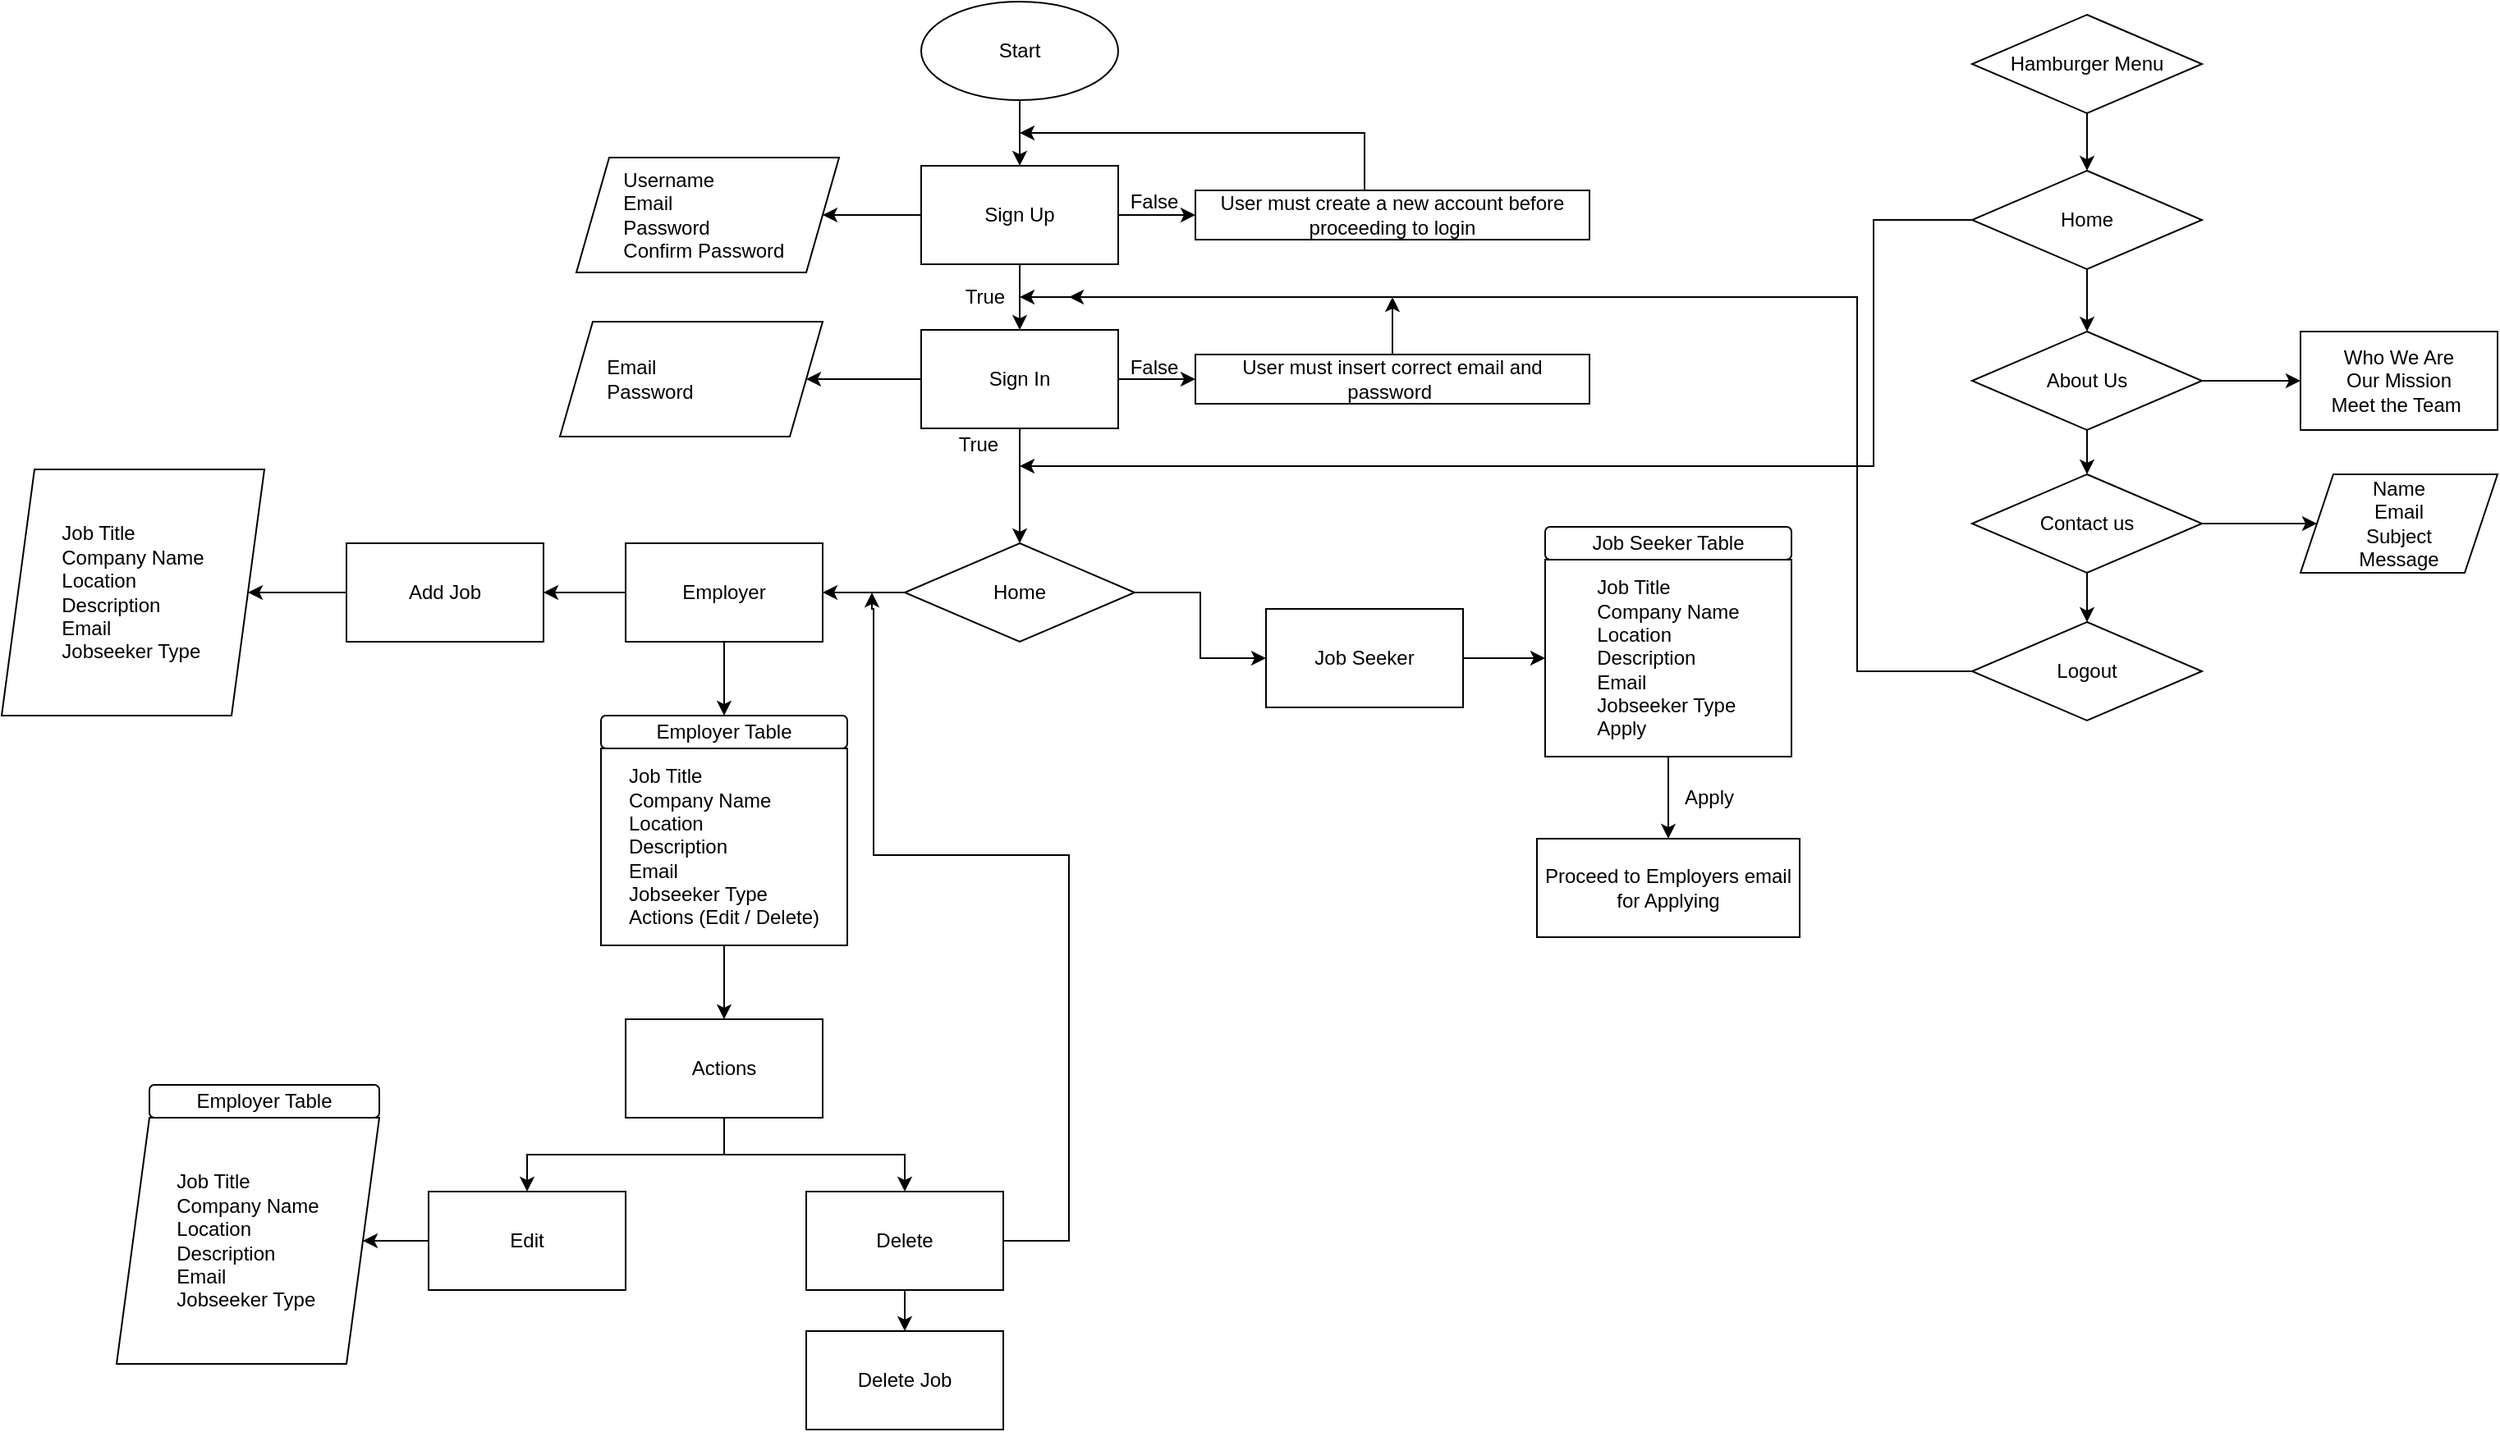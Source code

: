 <mxfile version="25.0.1">
  <diagram name="Page-1" id="__A5EgDm0RF0tOn1FlWQ">
    <mxGraphModel dx="2736" dy="949" grid="1" gridSize="10" guides="1" tooltips="1" connect="1" arrows="1" fold="1" page="1" pageScale="1" pageWidth="827" pageHeight="1169" background="#ffffff" math="0" shadow="0">
      <root>
        <mxCell id="0" />
        <mxCell id="1" parent="0" />
        <mxCell id="Um1293ms99un0iSA9eyB-28" value="" style="edgeStyle=orthogonalEdgeStyle;rounded=0;orthogonalLoop=1;jettySize=auto;html=1;" edge="1" parent="1" source="Um1293ms99un0iSA9eyB-1" target="Um1293ms99un0iSA9eyB-27">
          <mxGeometry relative="1" as="geometry" />
        </mxCell>
        <mxCell id="Um1293ms99un0iSA9eyB-1" value="Start" style="ellipse;whiteSpace=wrap;html=1;" vertex="1" parent="1">
          <mxGeometry x="350" width="120" height="60" as="geometry" />
        </mxCell>
        <mxCell id="Um1293ms99un0iSA9eyB-16" value="" style="edgeStyle=orthogonalEdgeStyle;rounded=0;orthogonalLoop=1;jettySize=auto;html=1;" edge="1" parent="1" source="Um1293ms99un0iSA9eyB-13" target="Um1293ms99un0iSA9eyB-15">
          <mxGeometry relative="1" as="geometry" />
        </mxCell>
        <mxCell id="Um1293ms99un0iSA9eyB-18" value="" style="edgeStyle=orthogonalEdgeStyle;rounded=0;orthogonalLoop=1;jettySize=auto;html=1;" edge="1" parent="1" source="Um1293ms99un0iSA9eyB-13" target="Um1293ms99un0iSA9eyB-17">
          <mxGeometry relative="1" as="geometry" />
        </mxCell>
        <mxCell id="Um1293ms99un0iSA9eyB-13" value="Home" style="rhombus;whiteSpace=wrap;html=1;" vertex="1" parent="1">
          <mxGeometry x="340" y="330" width="140" height="60" as="geometry" />
        </mxCell>
        <mxCell id="Um1293ms99un0iSA9eyB-36" value="" style="edgeStyle=orthogonalEdgeStyle;rounded=0;orthogonalLoop=1;jettySize=auto;html=1;" edge="1" parent="1" source="Um1293ms99un0iSA9eyB-15" target="Um1293ms99un0iSA9eyB-35">
          <mxGeometry relative="1" as="geometry" />
        </mxCell>
        <mxCell id="Um1293ms99un0iSA9eyB-79" value="" style="edgeStyle=orthogonalEdgeStyle;rounded=0;orthogonalLoop=1;jettySize=auto;html=1;" edge="1" parent="1" source="Um1293ms99un0iSA9eyB-15" target="Um1293ms99un0iSA9eyB-78">
          <mxGeometry relative="1" as="geometry" />
        </mxCell>
        <mxCell id="Um1293ms99un0iSA9eyB-15" value="Employer" style="whiteSpace=wrap;html=1;" vertex="1" parent="1">
          <mxGeometry x="170" y="330" width="120" height="60" as="geometry" />
        </mxCell>
        <mxCell id="Um1293ms99un0iSA9eyB-69" value="" style="edgeStyle=orthogonalEdgeStyle;rounded=0;orthogonalLoop=1;jettySize=auto;html=1;" edge="1" parent="1" source="Um1293ms99un0iSA9eyB-17" target="Um1293ms99un0iSA9eyB-37">
          <mxGeometry relative="1" as="geometry" />
        </mxCell>
        <mxCell id="Um1293ms99un0iSA9eyB-17" value="Job Seeker" style="whiteSpace=wrap;html=1;" vertex="1" parent="1">
          <mxGeometry x="560" y="370" width="120" height="60" as="geometry" />
        </mxCell>
        <mxCell id="Um1293ms99un0iSA9eyB-19" value="&lt;span style=&quot;white-space: pre;&quot;&gt;&#x9;&lt;/span&gt;Username&lt;div&gt;&lt;span style=&quot;white-space: pre;&quot;&gt;&#x9;&lt;/span&gt;Email&lt;/div&gt;&lt;div&gt;&lt;span style=&quot;white-space: pre;&quot;&gt;&#x9;&lt;/span&gt;Password&lt;/div&gt;&lt;div&gt;&lt;span style=&quot;white-space: pre;&quot;&gt;&#x9;&lt;/span&gt;Confirm Password&lt;/div&gt;" style="shape=parallelogram;perimeter=parallelogramPerimeter;whiteSpace=wrap;html=1;fixedSize=1;align=left;" vertex="1" parent="1">
          <mxGeometry x="140" y="95" width="160" height="70" as="geometry" />
        </mxCell>
        <mxCell id="Um1293ms99un0iSA9eyB-30" value="" style="edgeStyle=orthogonalEdgeStyle;rounded=0;orthogonalLoop=1;jettySize=auto;html=1;" edge="1" parent="1" source="Um1293ms99un0iSA9eyB-27" target="Um1293ms99un0iSA9eyB-29">
          <mxGeometry relative="1" as="geometry" />
        </mxCell>
        <mxCell id="Um1293ms99un0iSA9eyB-32" value="" style="edgeStyle=orthogonalEdgeStyle;rounded=0;orthogonalLoop=1;jettySize=auto;html=1;" edge="1" parent="1" source="Um1293ms99un0iSA9eyB-27" target="Um1293ms99un0iSA9eyB-19">
          <mxGeometry relative="1" as="geometry" />
        </mxCell>
        <mxCell id="Um1293ms99un0iSA9eyB-54" value="" style="edgeStyle=orthogonalEdgeStyle;rounded=0;orthogonalLoop=1;jettySize=auto;html=1;" edge="1" parent="1" source="Um1293ms99un0iSA9eyB-27" target="Um1293ms99un0iSA9eyB-42">
          <mxGeometry relative="1" as="geometry" />
        </mxCell>
        <mxCell id="Um1293ms99un0iSA9eyB-27" value="Sign Up" style="whiteSpace=wrap;html=1;" vertex="1" parent="1">
          <mxGeometry x="350" y="100" width="120" height="60" as="geometry" />
        </mxCell>
        <mxCell id="Um1293ms99un0iSA9eyB-31" value="" style="edgeStyle=orthogonalEdgeStyle;rounded=0;orthogonalLoop=1;jettySize=auto;html=1;" edge="1" parent="1" source="Um1293ms99un0iSA9eyB-29" target="Um1293ms99un0iSA9eyB-13">
          <mxGeometry relative="1" as="geometry" />
        </mxCell>
        <mxCell id="Um1293ms99un0iSA9eyB-34" value="" style="edgeStyle=orthogonalEdgeStyle;rounded=0;orthogonalLoop=1;jettySize=auto;html=1;" edge="1" parent="1" source="Um1293ms99un0iSA9eyB-29" target="Um1293ms99un0iSA9eyB-33">
          <mxGeometry relative="1" as="geometry" />
        </mxCell>
        <mxCell id="Um1293ms99un0iSA9eyB-61" value="" style="edgeStyle=orthogonalEdgeStyle;rounded=0;orthogonalLoop=1;jettySize=auto;html=1;" edge="1" parent="1" source="Um1293ms99un0iSA9eyB-29" target="Um1293ms99un0iSA9eyB-60">
          <mxGeometry relative="1" as="geometry" />
        </mxCell>
        <mxCell id="Um1293ms99un0iSA9eyB-29" value="Sign In" style="whiteSpace=wrap;html=1;" vertex="1" parent="1">
          <mxGeometry x="350" y="200" width="120" height="60" as="geometry" />
        </mxCell>
        <mxCell id="Um1293ms99un0iSA9eyB-33" value="&lt;div&gt;&lt;span style=&quot;white-space: pre;&quot;&gt;&#x9;&lt;/span&gt;Email&lt;/div&gt;&lt;div&gt;&lt;span style=&quot;white-space: pre;&quot;&gt;&#x9;&lt;/span&gt;Password&lt;/div&gt;" style="shape=parallelogram;perimeter=parallelogramPerimeter;whiteSpace=wrap;html=1;fixedSize=1;align=left;" vertex="1" parent="1">
          <mxGeometry x="130" y="195" width="160" height="70" as="geometry" />
        </mxCell>
        <mxCell id="Um1293ms99un0iSA9eyB-66" value="" style="edgeStyle=orthogonalEdgeStyle;rounded=0;orthogonalLoop=1;jettySize=auto;html=1;" edge="1" parent="1" source="Um1293ms99un0iSA9eyB-35" target="Um1293ms99un0iSA9eyB-65">
          <mxGeometry relative="1" as="geometry" />
        </mxCell>
        <mxCell id="Um1293ms99un0iSA9eyB-35" value="Add Job" style="whiteSpace=wrap;html=1;" vertex="1" parent="1">
          <mxGeometry y="330" width="120" height="60" as="geometry" />
        </mxCell>
        <mxCell id="Um1293ms99un0iSA9eyB-81" value="" style="edgeStyle=orthogonalEdgeStyle;rounded=0;orthogonalLoop=1;jettySize=auto;html=1;" edge="1" parent="1" source="Um1293ms99un0iSA9eyB-37" target="Um1293ms99un0iSA9eyB-80">
          <mxGeometry relative="1" as="geometry" />
        </mxCell>
        <mxCell id="Um1293ms99un0iSA9eyB-37" value="&lt;div style=&quot;text-align: justify;&quot;&gt;&lt;span style=&quot;background-color: initial;&quot;&gt;Job Title&lt;/span&gt;&lt;/div&gt;&lt;div style=&quot;text-align: justify;&quot;&gt;Company Name&lt;/div&gt;&lt;div&gt;&lt;div style=&quot;text-align: justify;&quot;&gt;&lt;span style=&quot;background-color: initial;&quot;&gt;Location&lt;/span&gt;&lt;/div&gt;&lt;div style=&quot;text-align: justify;&quot;&gt;&lt;span style=&quot;background-color: initial;&quot;&gt;Description&lt;/span&gt;&lt;/div&gt;&lt;/div&gt;&lt;div style=&quot;text-align: justify;&quot;&gt;Email&lt;/div&gt;&lt;div style=&quot;text-align: justify;&quot;&gt;Jobseeker Type&lt;/div&gt;&lt;div style=&quot;text-align: justify;&quot;&gt;Apply&lt;/div&gt;" style="whiteSpace=wrap;html=1;" vertex="1" parent="1">
          <mxGeometry x="730" y="340" width="150" height="120" as="geometry" />
        </mxCell>
        <mxCell id="Um1293ms99un0iSA9eyB-56" value="" style="edgeStyle=orthogonalEdgeStyle;rounded=0;orthogonalLoop=1;jettySize=auto;html=1;" edge="1" parent="1" source="Um1293ms99un0iSA9eyB-42">
          <mxGeometry relative="1" as="geometry">
            <mxPoint x="410" y="80" as="targetPoint" />
            <Array as="points">
              <mxPoint x="620" y="80" />
            </Array>
          </mxGeometry>
        </mxCell>
        <mxCell id="Um1293ms99un0iSA9eyB-42" value="User must create a new account before proceeding to login" style="rounded=0;whiteSpace=wrap;html=1;" vertex="1" parent="1">
          <mxGeometry x="517" y="115" width="240" height="30" as="geometry" />
        </mxCell>
        <mxCell id="Um1293ms99un0iSA9eyB-57" value="False" style="text;html=1;align=center;verticalAlign=middle;whiteSpace=wrap;rounded=0;" vertex="1" parent="1">
          <mxGeometry x="467" y="112" width="50" height="20" as="geometry" />
        </mxCell>
        <mxCell id="Um1293ms99un0iSA9eyB-59" value="True" style="text;html=1;align=center;verticalAlign=middle;whiteSpace=wrap;rounded=0;" vertex="1" parent="1">
          <mxGeometry x="364" y="170" width="50" height="20" as="geometry" />
        </mxCell>
        <mxCell id="Um1293ms99un0iSA9eyB-62" value="" style="edgeStyle=orthogonalEdgeStyle;rounded=0;orthogonalLoop=1;jettySize=auto;html=1;" edge="1" parent="1">
          <mxGeometry relative="1" as="geometry">
            <mxPoint x="637" y="180" as="sourcePoint" />
            <mxPoint x="410" y="180" as="targetPoint" />
            <Array as="points" />
          </mxGeometry>
        </mxCell>
        <mxCell id="Um1293ms99un0iSA9eyB-60" value="User must insert correct email and password&amp;nbsp;" style="rounded=0;whiteSpace=wrap;html=1;" vertex="1" parent="1">
          <mxGeometry x="517" y="215" width="240" height="30" as="geometry" />
        </mxCell>
        <mxCell id="Um1293ms99un0iSA9eyB-63" value="False" style="text;html=1;align=center;verticalAlign=middle;whiteSpace=wrap;rounded=0;" vertex="1" parent="1">
          <mxGeometry x="467" y="213" width="50" height="20" as="geometry" />
        </mxCell>
        <mxCell id="Um1293ms99un0iSA9eyB-64" value="True" style="text;html=1;align=center;verticalAlign=middle;whiteSpace=wrap;rounded=0;" vertex="1" parent="1">
          <mxGeometry x="360" y="260" width="50" height="20" as="geometry" />
        </mxCell>
        <mxCell id="Um1293ms99un0iSA9eyB-65" value="&lt;div style=&quot;text-align: justify;&quot;&gt;&lt;span style=&quot;background-color: initial;&quot;&gt;Job Title&lt;/span&gt;&lt;/div&gt;&lt;div style=&quot;text-align: justify;&quot;&gt;Company Name&lt;/div&gt;&lt;div&gt;&lt;div style=&quot;text-align: justify;&quot;&gt;&lt;span style=&quot;background-color: initial;&quot;&gt;Location&lt;/span&gt;&lt;/div&gt;&lt;div style=&quot;text-align: justify;&quot;&gt;&lt;span style=&quot;background-color: initial;&quot;&gt;Description&lt;/span&gt;&lt;/div&gt;&lt;/div&gt;&lt;div style=&quot;text-align: justify;&quot;&gt;Email&lt;/div&gt;&lt;div style=&quot;text-align: justify;&quot;&gt;Jobseeker Type&lt;/div&gt;" style="shape=parallelogram;perimeter=parallelogramPerimeter;whiteSpace=wrap;html=1;fixedSize=1;" vertex="1" parent="1">
          <mxGeometry x="-210" y="285" width="160" height="150" as="geometry" />
        </mxCell>
        <mxCell id="Um1293ms99un0iSA9eyB-73" value="Job Seeker Table" style="rounded=1;whiteSpace=wrap;html=1;" vertex="1" parent="1">
          <mxGeometry x="730" y="320" width="150" height="20" as="geometry" />
        </mxCell>
        <mxCell id="Um1293ms99un0iSA9eyB-91" value="" style="edgeStyle=orthogonalEdgeStyle;rounded=0;orthogonalLoop=1;jettySize=auto;html=1;" edge="1" parent="1" source="Um1293ms99un0iSA9eyB-77" target="Um1293ms99un0iSA9eyB-86">
          <mxGeometry relative="1" as="geometry" />
        </mxCell>
        <mxCell id="Um1293ms99un0iSA9eyB-77" value="&lt;div style=&quot;text-align: justify;&quot;&gt;&lt;span style=&quot;background-color: initial;&quot;&gt;Job Title&lt;/span&gt;&lt;/div&gt;&lt;div style=&quot;text-align: justify;&quot;&gt;Company Name&lt;/div&gt;&lt;div&gt;&lt;div style=&quot;text-align: justify;&quot;&gt;&lt;span style=&quot;background-color: initial;&quot;&gt;Location&lt;/span&gt;&lt;/div&gt;&lt;div style=&quot;text-align: justify;&quot;&gt;&lt;span style=&quot;background-color: initial;&quot;&gt;Description&lt;/span&gt;&lt;/div&gt;&lt;/div&gt;&lt;div style=&quot;text-align: justify;&quot;&gt;Email&lt;/div&gt;&lt;div style=&quot;text-align: justify;&quot;&gt;Jobseeker Type&lt;/div&gt;&lt;div style=&quot;text-align: justify;&quot;&gt;Actions (Edit / Delete)&lt;/div&gt;" style="whiteSpace=wrap;html=1;" vertex="1" parent="1">
          <mxGeometry x="155" y="455" width="150" height="120" as="geometry" />
        </mxCell>
        <mxCell id="Um1293ms99un0iSA9eyB-78" value="Employer Table" style="rounded=1;whiteSpace=wrap;html=1;" vertex="1" parent="1">
          <mxGeometry x="155" y="435" width="150" height="20" as="geometry" />
        </mxCell>
        <mxCell id="Um1293ms99un0iSA9eyB-80" value="Proceed to Employers email for Applying" style="whiteSpace=wrap;html=1;" vertex="1" parent="1">
          <mxGeometry x="725" y="510" width="160" height="60" as="geometry" />
        </mxCell>
        <mxCell id="Um1293ms99un0iSA9eyB-82" value="Apply" style="text;html=1;align=center;verticalAlign=middle;whiteSpace=wrap;rounded=0;" vertex="1" parent="1">
          <mxGeometry x="800" y="470" width="60" height="30" as="geometry" />
        </mxCell>
        <mxCell id="Um1293ms99un0iSA9eyB-88" value="" style="edgeStyle=orthogonalEdgeStyle;rounded=0;orthogonalLoop=1;jettySize=auto;html=1;" edge="1" parent="1" source="Um1293ms99un0iSA9eyB-86" target="Um1293ms99un0iSA9eyB-87">
          <mxGeometry relative="1" as="geometry" />
        </mxCell>
        <mxCell id="Um1293ms99un0iSA9eyB-90" value="" style="edgeStyle=orthogonalEdgeStyle;rounded=0;orthogonalLoop=1;jettySize=auto;html=1;" edge="1" parent="1" source="Um1293ms99un0iSA9eyB-86" target="Um1293ms99un0iSA9eyB-89">
          <mxGeometry relative="1" as="geometry" />
        </mxCell>
        <mxCell id="Um1293ms99un0iSA9eyB-86" value="Actions" style="rounded=0;whiteSpace=wrap;html=1;" vertex="1" parent="1">
          <mxGeometry x="170" y="620" width="120" height="60" as="geometry" />
        </mxCell>
        <mxCell id="Um1293ms99un0iSA9eyB-93" value="" style="edgeStyle=orthogonalEdgeStyle;rounded=0;orthogonalLoop=1;jettySize=auto;html=1;" edge="1" parent="1" source="Um1293ms99un0iSA9eyB-87" target="Um1293ms99un0iSA9eyB-92">
          <mxGeometry relative="1" as="geometry" />
        </mxCell>
        <mxCell id="Um1293ms99un0iSA9eyB-87" value="Edit" style="rounded=0;whiteSpace=wrap;html=1;" vertex="1" parent="1">
          <mxGeometry x="50" y="725" width="120" height="60" as="geometry" />
        </mxCell>
        <mxCell id="Um1293ms99un0iSA9eyB-125" value="" style="edgeStyle=orthogonalEdgeStyle;rounded=0;orthogonalLoop=1;jettySize=auto;html=1;" edge="1" parent="1" source="Um1293ms99un0iSA9eyB-89" target="Um1293ms99un0iSA9eyB-124">
          <mxGeometry relative="1" as="geometry" />
        </mxCell>
        <mxCell id="Um1293ms99un0iSA9eyB-127" value="" style="edgeStyle=orthogonalEdgeStyle;rounded=0;orthogonalLoop=1;jettySize=auto;html=1;" edge="1" parent="1" source="Um1293ms99un0iSA9eyB-89">
          <mxGeometry relative="1" as="geometry">
            <mxPoint x="320" y="360" as="targetPoint" />
            <Array as="points">
              <mxPoint x="440" y="755" />
              <mxPoint x="440" y="520" />
              <mxPoint x="321" y="520" />
              <mxPoint x="321" y="370" />
            </Array>
          </mxGeometry>
        </mxCell>
        <mxCell id="Um1293ms99un0iSA9eyB-89" value="Delete" style="whiteSpace=wrap;html=1;rounded=0;" vertex="1" parent="1">
          <mxGeometry x="280" y="725" width="120" height="60" as="geometry" />
        </mxCell>
        <mxCell id="Um1293ms99un0iSA9eyB-92" value="&lt;div style=&quot;text-align: justify;&quot;&gt;&lt;span style=&quot;background-color: initial;&quot;&gt;Job Title&lt;/span&gt;&lt;/div&gt;&lt;div style=&quot;text-align: justify;&quot;&gt;Company Name&lt;/div&gt;&lt;div&gt;&lt;div style=&quot;text-align: justify;&quot;&gt;&lt;span style=&quot;background-color: initial;&quot;&gt;Location&lt;/span&gt;&lt;/div&gt;&lt;div style=&quot;text-align: justify;&quot;&gt;&lt;span style=&quot;background-color: initial;&quot;&gt;Description&lt;/span&gt;&lt;/div&gt;&lt;/div&gt;&lt;div style=&quot;text-align: justify;&quot;&gt;Email&lt;/div&gt;&lt;div style=&quot;text-align: justify;&quot;&gt;Jobseeker Type&lt;/div&gt;" style="shape=parallelogram;perimeter=parallelogramPerimeter;whiteSpace=wrap;html=1;fixedSize=1;" vertex="1" parent="1">
          <mxGeometry x="-140" y="680" width="160" height="150" as="geometry" />
        </mxCell>
        <mxCell id="Um1293ms99un0iSA9eyB-94" value="Employer Table" style="rounded=1;whiteSpace=wrap;html=1;" vertex="1" parent="1">
          <mxGeometry x="-120" y="660" width="140" height="20" as="geometry" />
        </mxCell>
        <mxCell id="Um1293ms99un0iSA9eyB-111" value="" style="edgeStyle=orthogonalEdgeStyle;rounded=0;orthogonalLoop=1;jettySize=auto;html=1;" edge="1" parent="1" source="Um1293ms99un0iSA9eyB-104" target="Um1293ms99un0iSA9eyB-107">
          <mxGeometry relative="1" as="geometry" />
        </mxCell>
        <mxCell id="Um1293ms99un0iSA9eyB-104" value="Hamburger Menu" style="rhombus;whiteSpace=wrap;html=1;" vertex="1" parent="1">
          <mxGeometry x="990" y="8" width="140" height="60" as="geometry" />
        </mxCell>
        <mxCell id="Um1293ms99un0iSA9eyB-112" value="" style="edgeStyle=orthogonalEdgeStyle;rounded=0;orthogonalLoop=1;jettySize=auto;html=1;" edge="1" parent="1" source="Um1293ms99un0iSA9eyB-107" target="Um1293ms99un0iSA9eyB-108">
          <mxGeometry relative="1" as="geometry" />
        </mxCell>
        <mxCell id="Um1293ms99un0iSA9eyB-120" value="" style="edgeStyle=orthogonalEdgeStyle;rounded=0;orthogonalLoop=1;jettySize=auto;html=1;" edge="1" parent="1" source="Um1293ms99un0iSA9eyB-107">
          <mxGeometry relative="1" as="geometry">
            <mxPoint x="410" y="283" as="targetPoint" />
            <Array as="points">
              <mxPoint x="930" y="133" />
              <mxPoint x="930" y="283" />
            </Array>
          </mxGeometry>
        </mxCell>
        <mxCell id="Um1293ms99un0iSA9eyB-107" value="Home" style="rhombus;whiteSpace=wrap;html=1;" vertex="1" parent="1">
          <mxGeometry x="990" y="103" width="140" height="60" as="geometry" />
        </mxCell>
        <mxCell id="Um1293ms99un0iSA9eyB-113" value="" style="edgeStyle=orthogonalEdgeStyle;rounded=0;orthogonalLoop=1;jettySize=auto;html=1;" edge="1" parent="1" source="Um1293ms99un0iSA9eyB-108" target="Um1293ms99un0iSA9eyB-109">
          <mxGeometry relative="1" as="geometry" />
        </mxCell>
        <mxCell id="Um1293ms99un0iSA9eyB-129" value="" style="edgeStyle=orthogonalEdgeStyle;rounded=0;orthogonalLoop=1;jettySize=auto;html=1;" edge="1" parent="1" source="Um1293ms99un0iSA9eyB-108" target="Um1293ms99un0iSA9eyB-128">
          <mxGeometry relative="1" as="geometry" />
        </mxCell>
        <mxCell id="Um1293ms99un0iSA9eyB-108" value="About Us" style="rhombus;whiteSpace=wrap;html=1;" vertex="1" parent="1">
          <mxGeometry x="990" y="201" width="140" height="60" as="geometry" />
        </mxCell>
        <mxCell id="Um1293ms99un0iSA9eyB-114" value="" style="edgeStyle=orthogonalEdgeStyle;rounded=0;orthogonalLoop=1;jettySize=auto;html=1;" edge="1" parent="1" source="Um1293ms99un0iSA9eyB-109" target="Um1293ms99un0iSA9eyB-110">
          <mxGeometry relative="1" as="geometry" />
        </mxCell>
        <mxCell id="Um1293ms99un0iSA9eyB-131" value="" style="edgeStyle=orthogonalEdgeStyle;rounded=0;orthogonalLoop=1;jettySize=auto;html=1;" edge="1" parent="1" source="Um1293ms99un0iSA9eyB-109" target="Um1293ms99un0iSA9eyB-130">
          <mxGeometry relative="1" as="geometry" />
        </mxCell>
        <mxCell id="Um1293ms99un0iSA9eyB-109" value="Contact us" style="rhombus;whiteSpace=wrap;html=1;" vertex="1" parent="1">
          <mxGeometry x="990" y="288" width="140" height="60" as="geometry" />
        </mxCell>
        <mxCell id="Um1293ms99un0iSA9eyB-122" value="" style="edgeStyle=orthogonalEdgeStyle;rounded=0;orthogonalLoop=1;jettySize=auto;html=1;" edge="1" parent="1" source="Um1293ms99un0iSA9eyB-110">
          <mxGeometry relative="1" as="geometry">
            <mxPoint x="440" y="180" as="targetPoint" />
            <Array as="points">
              <mxPoint x="920" y="408" />
              <mxPoint x="920" y="180" />
            </Array>
          </mxGeometry>
        </mxCell>
        <mxCell id="Um1293ms99un0iSA9eyB-110" value="Logout" style="rhombus;whiteSpace=wrap;html=1;" vertex="1" parent="1">
          <mxGeometry x="990" y="378" width="140" height="60" as="geometry" />
        </mxCell>
        <mxCell id="Um1293ms99un0iSA9eyB-123" value="" style="edgeStyle=orthogonalEdgeStyle;rounded=0;orthogonalLoop=1;jettySize=auto;html=1;" edge="1" parent="1" source="Um1293ms99un0iSA9eyB-60">
          <mxGeometry relative="1" as="geometry">
            <mxPoint x="637" y="215" as="sourcePoint" />
            <mxPoint x="637" y="180" as="targetPoint" />
            <Array as="points">
              <mxPoint x="637" y="180" />
            </Array>
          </mxGeometry>
        </mxCell>
        <mxCell id="Um1293ms99un0iSA9eyB-124" value="Delete Job" style="whiteSpace=wrap;html=1;rounded=0;" vertex="1" parent="1">
          <mxGeometry x="280" y="810" width="120" height="60" as="geometry" />
        </mxCell>
        <mxCell id="Um1293ms99un0iSA9eyB-128" value="Who We Are&lt;div&gt;Our Mission&lt;/div&gt;&lt;div&gt;Meet the Team&amp;nbsp;&lt;/div&gt;" style="whiteSpace=wrap;html=1;" vertex="1" parent="1">
          <mxGeometry x="1190" y="201" width="120" height="60" as="geometry" />
        </mxCell>
        <mxCell id="Um1293ms99un0iSA9eyB-130" value="Name&lt;div&gt;Email&lt;/div&gt;&lt;div&gt;Subject&lt;/div&gt;&lt;div&gt;Message&lt;/div&gt;" style="shape=parallelogram;perimeter=parallelogramPerimeter;whiteSpace=wrap;html=1;fixedSize=1;" vertex="1" parent="1">
          <mxGeometry x="1190" y="288" width="120" height="60" as="geometry" />
        </mxCell>
      </root>
    </mxGraphModel>
  </diagram>
</mxfile>
